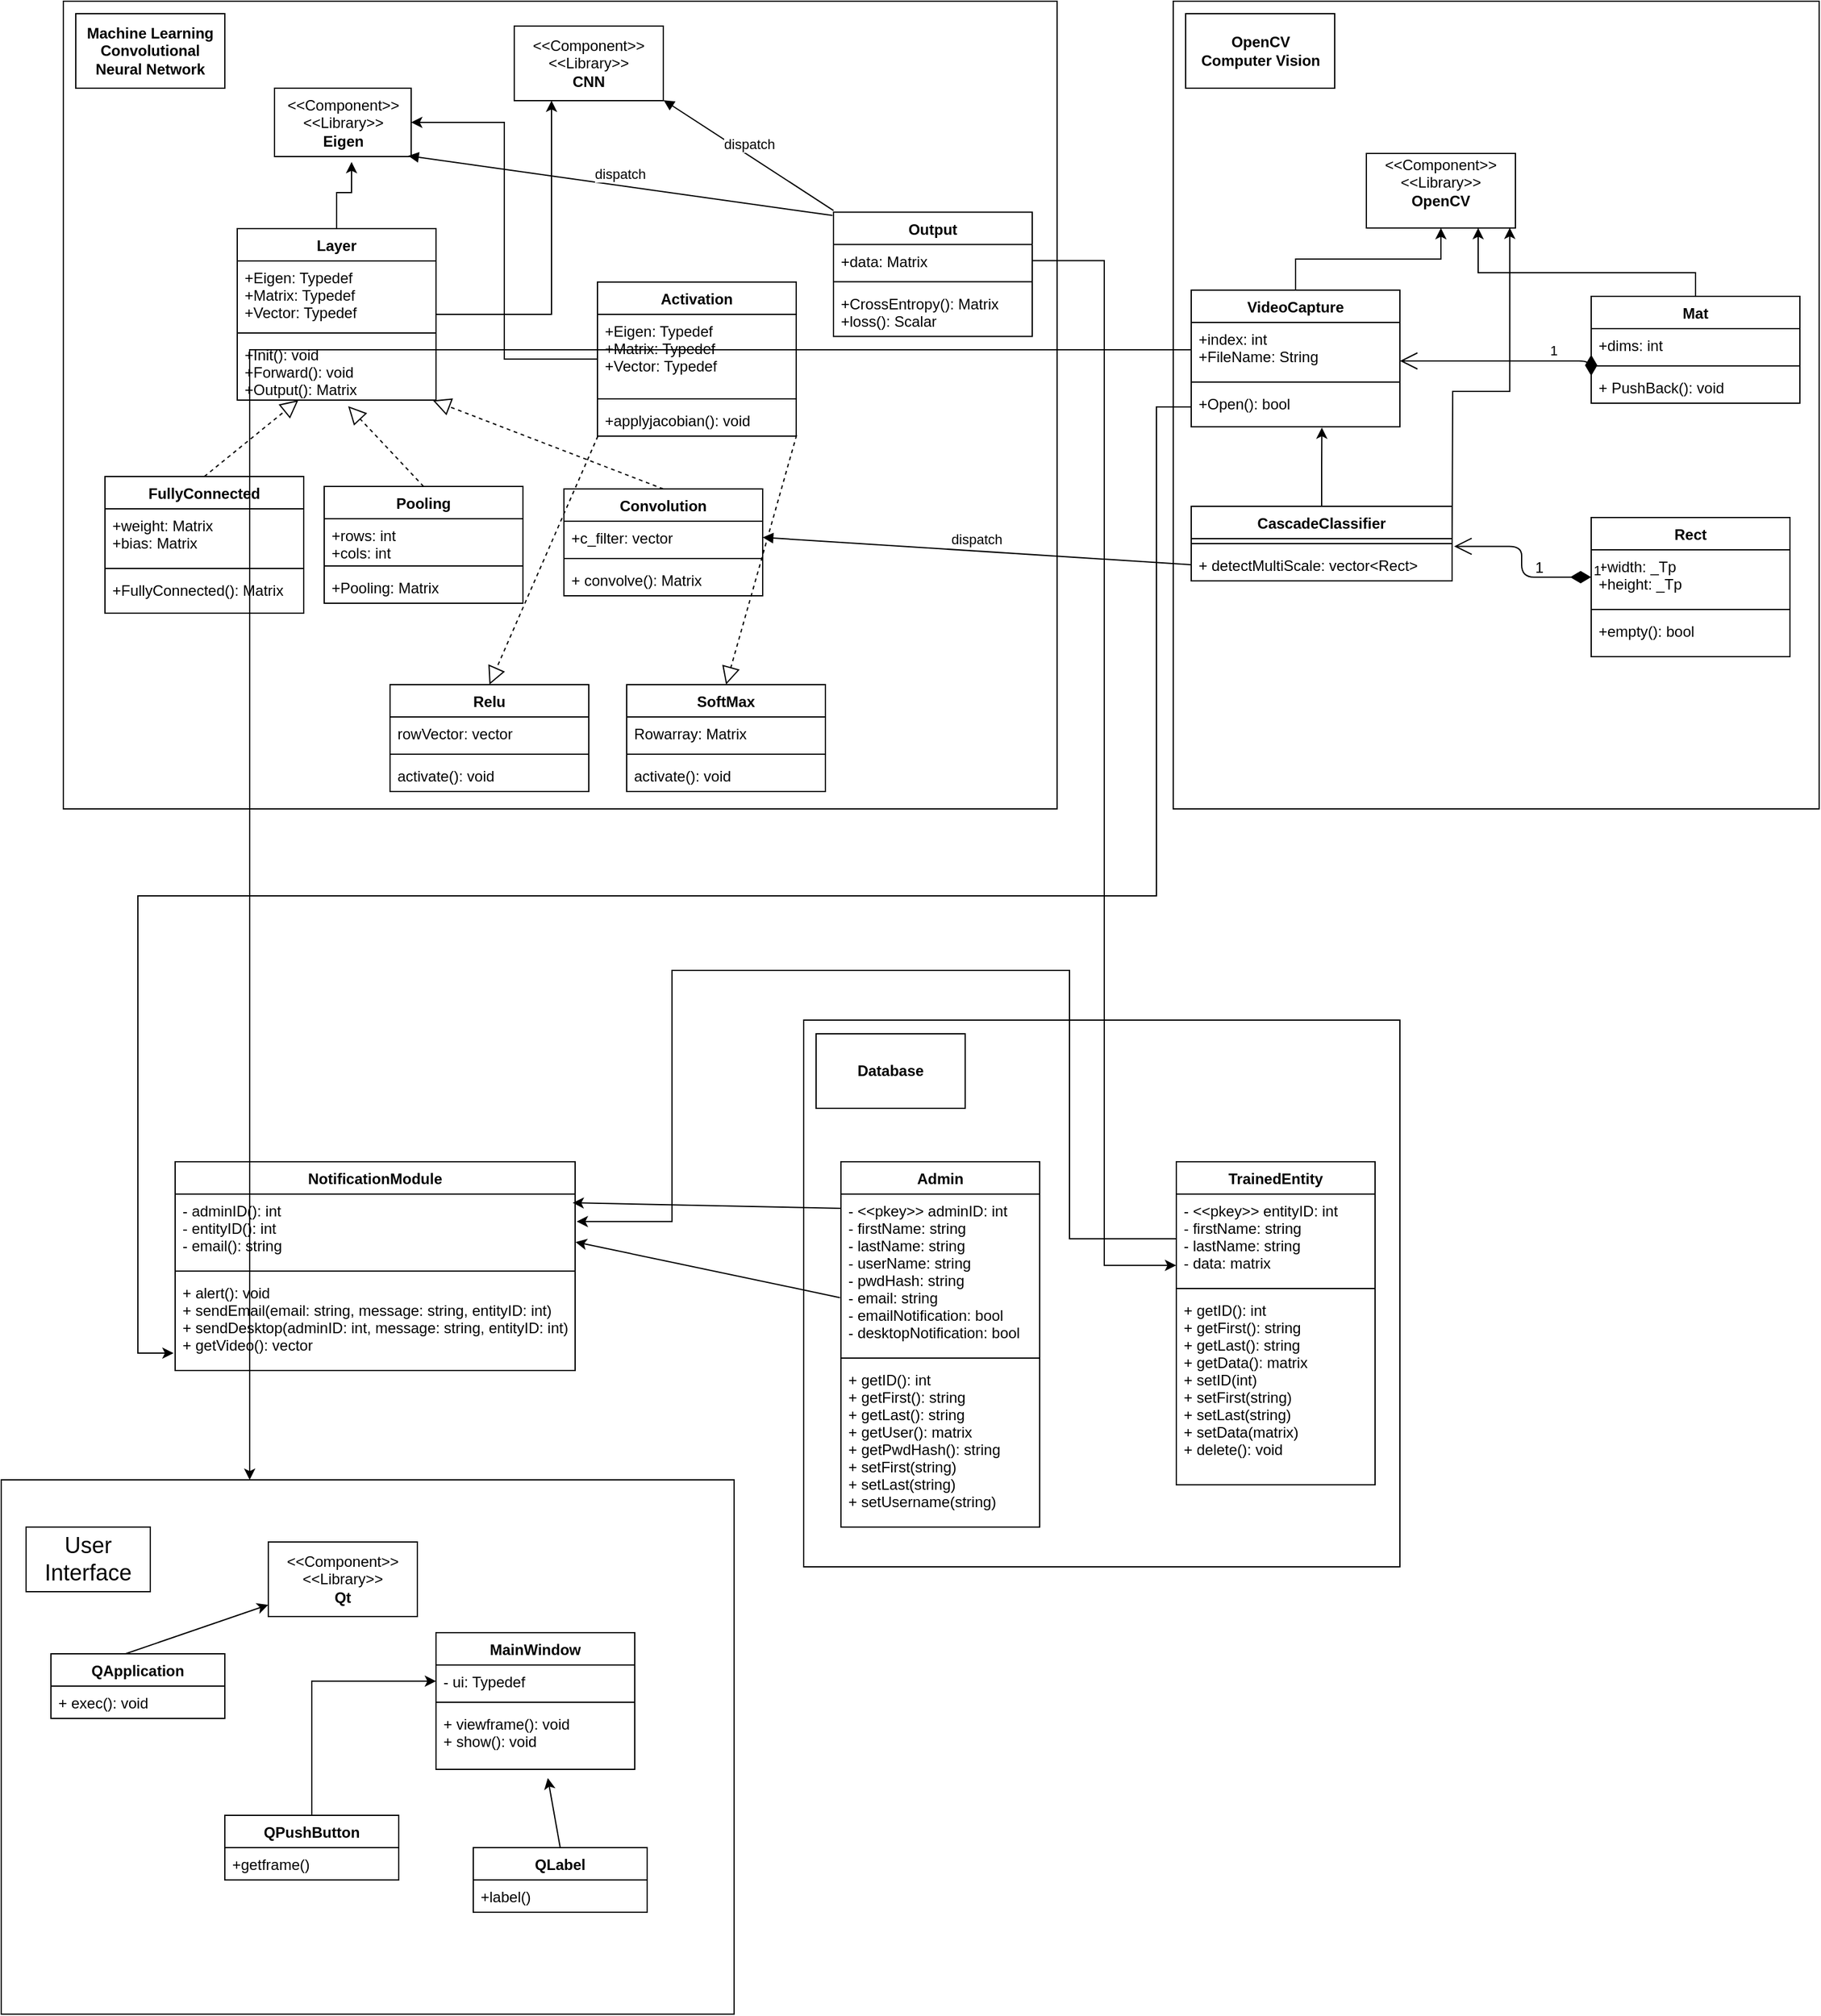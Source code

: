 <mxfile version="12.1.9" type="device" pages="1"><diagram id="gGj8hlAPbuvBa9j0r9ub" name="Page-1"><mxGraphModel dx="2048" dy="970" grid="1" gridSize="10" guides="1" tooltips="1" connect="1" arrows="1" fold="1" page="1" pageScale="1" pageWidth="827" pageHeight="1169" math="0" shadow="0"><root><mxCell id="0"/><mxCell id="1" parent="0"/><mxCell id="UK4jj6nzmnaJPhMJKR3X-210" value="" style="rounded=0;whiteSpace=wrap;html=1;" parent="1" vertex="1"><mxGeometry x="776" y="920" width="480" height="440" as="geometry"/></mxCell><mxCell id="UK4jj6nzmnaJPhMJKR3X-70" value="" style="rounded=0;whiteSpace=wrap;html=1;" parent="1" vertex="1"><mxGeometry x="1073.5" y="100" width="520" height="650" as="geometry"/></mxCell><mxCell id="UK4jj6nzmnaJPhMJKR3X-45" value="" style="rounded=0;whiteSpace=wrap;html=1;" parent="1" vertex="1"><mxGeometry x="180" y="100" width="800" height="650" as="geometry"/></mxCell><mxCell id="qWEIDCcOUkWOfasK1LQr-1" value="&amp;lt;&amp;lt;Component&amp;gt;&amp;gt;&lt;br&gt;&amp;lt;&amp;lt;Library&amp;gt;&amp;gt;&lt;br&gt;&lt;b&gt;CNN&lt;/b&gt;" style="rounded=0;whiteSpace=wrap;html=1;" parent="1" vertex="1"><mxGeometry x="543" y="120" width="120" height="60" as="geometry"/></mxCell><mxCell id="qWEIDCcOUkWOfasK1LQr-7" style="edgeStyle=orthogonalEdgeStyle;rounded=0;orthogonalLoop=1;jettySize=auto;html=1;entryX=0.25;entryY=1;entryDx=0;entryDy=0;" parent="1" source="qWEIDCcOUkWOfasK1LQr-2" target="qWEIDCcOUkWOfasK1LQr-1" edge="1"><mxGeometry relative="1" as="geometry"/></mxCell><mxCell id="qWEIDCcOUkWOfasK1LQr-35" style="edgeStyle=orthogonalEdgeStyle;rounded=0;orthogonalLoop=1;jettySize=auto;html=1;entryX=0.564;entryY=1.08;entryDx=0;entryDy=0;entryPerimeter=0;" parent="1" source="qWEIDCcOUkWOfasK1LQr-2" target="qWEIDCcOUkWOfasK1LQr-34" edge="1"><mxGeometry relative="1" as="geometry"/></mxCell><mxCell id="qWEIDCcOUkWOfasK1LQr-2" value="Layer" style="swimlane;fontStyle=1;align=center;verticalAlign=top;childLayout=stackLayout;horizontal=1;startSize=26;horizontalStack=0;resizeParent=1;resizeParentMax=0;resizeLast=0;collapsible=1;marginBottom=0;" parent="1" vertex="1"><mxGeometry x="320" y="283" width="160" height="138" as="geometry"/></mxCell><mxCell id="qWEIDCcOUkWOfasK1LQr-3" value="+Eigen: Typedef&#10;+Matrix: Typedef&#10;+Vector: Typedef" style="text;strokeColor=none;fillColor=none;align=left;verticalAlign=top;spacingLeft=4;spacingRight=4;overflow=hidden;rotatable=0;points=[[0,0.5],[1,0.5]];portConstraint=eastwest;" parent="qWEIDCcOUkWOfasK1LQr-2" vertex="1"><mxGeometry y="26" width="160" height="54" as="geometry"/></mxCell><mxCell id="qWEIDCcOUkWOfasK1LQr-4" value="" style="line;strokeWidth=1;fillColor=none;align=left;verticalAlign=middle;spacingTop=-1;spacingLeft=3;spacingRight=3;rotatable=0;labelPosition=right;points=[];portConstraint=eastwest;" parent="qWEIDCcOUkWOfasK1LQr-2" vertex="1"><mxGeometry y="80" width="160" height="8" as="geometry"/></mxCell><mxCell id="qWEIDCcOUkWOfasK1LQr-5" value="+Init(): void&#10;+Forward(): void&#10;+Output(): Matrix&#10;" style="text;strokeColor=none;fillColor=none;align=left;verticalAlign=top;spacingLeft=4;spacingRight=4;overflow=hidden;rotatable=0;points=[[0,0.5],[1,0.5]];portConstraint=eastwest;" parent="qWEIDCcOUkWOfasK1LQr-2" vertex="1"><mxGeometry y="88" width="160" height="50" as="geometry"/></mxCell><mxCell id="qWEIDCcOUkWOfasK1LQr-8" value="Convolution" style="swimlane;fontStyle=1;align=center;verticalAlign=top;childLayout=stackLayout;horizontal=1;startSize=26;horizontalStack=0;resizeParent=1;resizeParentMax=0;resizeLast=0;collapsible=1;marginBottom=0;" parent="1" vertex="1"><mxGeometry x="583" y="492.5" width="160" height="86" as="geometry"/></mxCell><mxCell id="qWEIDCcOUkWOfasK1LQr-9" value="+c_filter: vector" style="text;strokeColor=none;fillColor=none;align=left;verticalAlign=top;spacingLeft=4;spacingRight=4;overflow=hidden;rotatable=0;points=[[0,0.5],[1,0.5]];portConstraint=eastwest;" parent="qWEIDCcOUkWOfasK1LQr-8" vertex="1"><mxGeometry y="26" width="160" height="26" as="geometry"/></mxCell><mxCell id="qWEIDCcOUkWOfasK1LQr-10" value="" style="line;strokeWidth=1;fillColor=none;align=left;verticalAlign=middle;spacingTop=-1;spacingLeft=3;spacingRight=3;rotatable=0;labelPosition=right;points=[];portConstraint=eastwest;" parent="qWEIDCcOUkWOfasK1LQr-8" vertex="1"><mxGeometry y="52" width="160" height="8" as="geometry"/></mxCell><mxCell id="qWEIDCcOUkWOfasK1LQr-11" value="+ convolve(): Matrix" style="text;strokeColor=none;fillColor=none;align=left;verticalAlign=top;spacingLeft=4;spacingRight=4;overflow=hidden;rotatable=0;points=[[0,0.5],[1,0.5]];portConstraint=eastwest;" parent="qWEIDCcOUkWOfasK1LQr-8" vertex="1"><mxGeometry y="60" width="160" height="26" as="geometry"/></mxCell><mxCell id="qWEIDCcOUkWOfasK1LQr-14" value="FullyConnected" style="swimlane;fontStyle=1;align=center;verticalAlign=top;childLayout=stackLayout;horizontal=1;startSize=26;horizontalStack=0;resizeParent=1;resizeParentMax=0;resizeLast=0;collapsible=1;marginBottom=0;" parent="1" vertex="1"><mxGeometry x="213.5" y="482.5" width="160" height="110" as="geometry"/></mxCell><mxCell id="qWEIDCcOUkWOfasK1LQr-15" value="+weight: Matrix&#10;+bias: Matrix" style="text;strokeColor=none;fillColor=none;align=left;verticalAlign=top;spacingLeft=4;spacingRight=4;overflow=hidden;rotatable=0;points=[[0,0.5],[1,0.5]];portConstraint=eastwest;" parent="qWEIDCcOUkWOfasK1LQr-14" vertex="1"><mxGeometry y="26" width="160" height="44" as="geometry"/></mxCell><mxCell id="qWEIDCcOUkWOfasK1LQr-16" value="" style="line;strokeWidth=1;fillColor=none;align=left;verticalAlign=middle;spacingTop=-1;spacingLeft=3;spacingRight=3;rotatable=0;labelPosition=right;points=[];portConstraint=eastwest;" parent="qWEIDCcOUkWOfasK1LQr-14" vertex="1"><mxGeometry y="70" width="160" height="8" as="geometry"/></mxCell><mxCell id="qWEIDCcOUkWOfasK1LQr-17" value="+FullyConnected(): Matrix" style="text;strokeColor=none;fillColor=none;align=left;verticalAlign=top;spacingLeft=4;spacingRight=4;overflow=hidden;rotatable=0;points=[[0,0.5],[1,0.5]];portConstraint=eastwest;" parent="qWEIDCcOUkWOfasK1LQr-14" vertex="1"><mxGeometry y="78" width="160" height="32" as="geometry"/></mxCell><mxCell id="qWEIDCcOUkWOfasK1LQr-18" value="Pooling" style="swimlane;fontStyle=1;align=center;verticalAlign=top;childLayout=stackLayout;horizontal=1;startSize=26;horizontalStack=0;resizeParent=1;resizeParentMax=0;resizeLast=0;collapsible=1;marginBottom=0;" parent="1" vertex="1"><mxGeometry x="390" y="490.5" width="160" height="94" as="geometry"/></mxCell><mxCell id="qWEIDCcOUkWOfasK1LQr-19" value="+rows: int&#10;+cols: int" style="text;strokeColor=none;fillColor=none;align=left;verticalAlign=top;spacingLeft=4;spacingRight=4;overflow=hidden;rotatable=0;points=[[0,0.5],[1,0.5]];portConstraint=eastwest;" parent="qWEIDCcOUkWOfasK1LQr-18" vertex="1"><mxGeometry y="26" width="160" height="34" as="geometry"/></mxCell><mxCell id="qWEIDCcOUkWOfasK1LQr-20" value="" style="line;strokeWidth=1;fillColor=none;align=left;verticalAlign=middle;spacingTop=-1;spacingLeft=3;spacingRight=3;rotatable=0;labelPosition=right;points=[];portConstraint=eastwest;" parent="qWEIDCcOUkWOfasK1LQr-18" vertex="1"><mxGeometry y="60" width="160" height="8" as="geometry"/></mxCell><mxCell id="qWEIDCcOUkWOfasK1LQr-21" value="+Pooling: Matrix" style="text;strokeColor=none;fillColor=none;align=left;verticalAlign=top;spacingLeft=4;spacingRight=4;overflow=hidden;rotatable=0;points=[[0,0.5],[1,0.5]];portConstraint=eastwest;" parent="qWEIDCcOUkWOfasK1LQr-18" vertex="1"><mxGeometry y="68" width="160" height="26" as="geometry"/></mxCell><mxCell id="qWEIDCcOUkWOfasK1LQr-26" value="" style="endArrow=block;dashed=1;endFill=0;endSize=12;html=1;exitX=0.5;exitY=0;exitDx=0;exitDy=0;entryX=0.984;entryY=1.004;entryDx=0;entryDy=0;entryPerimeter=0;" parent="1" source="qWEIDCcOUkWOfasK1LQr-8" target="qWEIDCcOUkWOfasK1LQr-5" edge="1"><mxGeometry width="160" relative="1" as="geometry"><mxPoint x="780" y="438.5" as="sourcePoint"/><mxPoint x="896.8" y="429.5" as="targetPoint"/></mxGeometry></mxCell><mxCell id="qWEIDCcOUkWOfasK1LQr-27" value="" style="endArrow=block;dashed=1;endFill=0;endSize=12;html=1;exitX=0.5;exitY=0;exitDx=0;exitDy=0;" parent="1" source="qWEIDCcOUkWOfasK1LQr-14" target="qWEIDCcOUkWOfasK1LQr-5" edge="1"><mxGeometry width="160" relative="1" as="geometry"><mxPoint x="433" y="473" as="sourcePoint"/><mxPoint x="539.8" y="400" as="targetPoint"/></mxGeometry></mxCell><mxCell id="qWEIDCcOUkWOfasK1LQr-28" value="" style="endArrow=block;dashed=1;endFill=0;endSize=12;html=1;exitX=0.5;exitY=0;exitDx=0;exitDy=0;entryX=0.558;entryY=1.098;entryDx=0;entryDy=0;entryPerimeter=0;" parent="1" source="qWEIDCcOUkWOfasK1LQr-18" target="qWEIDCcOUkWOfasK1LQr-5" edge="1"><mxGeometry width="160" relative="1" as="geometry"><mxPoint x="616.5" y="462" as="sourcePoint"/><mxPoint x="723.3" y="389" as="targetPoint"/></mxGeometry></mxCell><mxCell id="qWEIDCcOUkWOfasK1LQr-41" style="edgeStyle=orthogonalEdgeStyle;rounded=0;orthogonalLoop=1;jettySize=auto;html=1;entryX=1;entryY=0.5;entryDx=0;entryDy=0;" parent="1" source="qWEIDCcOUkWOfasK1LQr-29" target="qWEIDCcOUkWOfasK1LQr-34" edge="1"><mxGeometry relative="1" as="geometry"/></mxCell><mxCell id="qWEIDCcOUkWOfasK1LQr-29" value="Activation" style="swimlane;fontStyle=1;align=center;verticalAlign=top;childLayout=stackLayout;horizontal=1;startSize=26;horizontalStack=0;resizeParent=1;resizeParentMax=0;resizeLast=0;collapsible=1;marginBottom=0;" parent="1" vertex="1"><mxGeometry x="610" y="326" width="160" height="124" as="geometry"/></mxCell><mxCell id="qWEIDCcOUkWOfasK1LQr-30" value="+Eigen: Typedef&#10;+Matrix: Typedef&#10;+Vector: Typedef" style="text;strokeColor=none;fillColor=none;align=left;verticalAlign=top;spacingLeft=4;spacingRight=4;overflow=hidden;rotatable=0;points=[[0,0.5],[1,0.5]];portConstraint=eastwest;" parent="qWEIDCcOUkWOfasK1LQr-29" vertex="1"><mxGeometry y="26" width="160" height="64" as="geometry"/></mxCell><mxCell id="qWEIDCcOUkWOfasK1LQr-31" value="" style="line;strokeWidth=1;fillColor=none;align=left;verticalAlign=middle;spacingTop=-1;spacingLeft=3;spacingRight=3;rotatable=0;labelPosition=right;points=[];portConstraint=eastwest;" parent="qWEIDCcOUkWOfasK1LQr-29" vertex="1"><mxGeometry y="90" width="160" height="8" as="geometry"/></mxCell><mxCell id="qWEIDCcOUkWOfasK1LQr-32" value="+applyjacobian(): void" style="text;strokeColor=none;fillColor=none;align=left;verticalAlign=top;spacingLeft=4;spacingRight=4;overflow=hidden;rotatable=0;points=[[0,0.5],[1,0.5]];portConstraint=eastwest;" parent="qWEIDCcOUkWOfasK1LQr-29" vertex="1"><mxGeometry y="98" width="160" height="26" as="geometry"/></mxCell><mxCell id="qWEIDCcOUkWOfasK1LQr-34" value="&amp;lt;&amp;lt;Component&amp;gt;&amp;gt;&lt;br&gt;&amp;lt;&amp;lt;Library&amp;gt;&amp;gt;&lt;br&gt;&lt;b&gt;Eigen&lt;/b&gt;" style="html=1;" parent="1" vertex="1"><mxGeometry x="350" y="170" width="110" height="55" as="geometry"/></mxCell><mxCell id="qWEIDCcOUkWOfasK1LQr-42" value="" style="endArrow=block;dashed=1;endFill=0;endSize=12;html=1;exitX=0.002;exitY=1;exitDx=0;exitDy=0;exitPerimeter=0;entryX=0.5;entryY=0;entryDx=0;entryDy=0;" parent="1" source="qWEIDCcOUkWOfasK1LQr-32" target="qWEIDCcOUkWOfasK1LQr-43" edge="1"><mxGeometry width="160" relative="1" as="geometry"><mxPoint x="190" y="620" as="sourcePoint"/><mxPoint x="390" y="640" as="targetPoint"/></mxGeometry></mxCell><mxCell id="qWEIDCcOUkWOfasK1LQr-43" value="Relu" style="swimlane;fontStyle=1;align=center;verticalAlign=top;childLayout=stackLayout;horizontal=1;startSize=26;horizontalStack=0;resizeParent=1;resizeParentMax=0;resizeLast=0;collapsible=1;marginBottom=0;" parent="1" vertex="1"><mxGeometry x="443" y="650" width="160" height="86" as="geometry"/></mxCell><mxCell id="qWEIDCcOUkWOfasK1LQr-44" value="rowVector: vector" style="text;strokeColor=none;fillColor=none;align=left;verticalAlign=top;spacingLeft=4;spacingRight=4;overflow=hidden;rotatable=0;points=[[0,0.5],[1,0.5]];portConstraint=eastwest;" parent="qWEIDCcOUkWOfasK1LQr-43" vertex="1"><mxGeometry y="26" width="160" height="26" as="geometry"/></mxCell><mxCell id="qWEIDCcOUkWOfasK1LQr-45" value="" style="line;strokeWidth=1;fillColor=none;align=left;verticalAlign=middle;spacingTop=-1;spacingLeft=3;spacingRight=3;rotatable=0;labelPosition=right;points=[];portConstraint=eastwest;" parent="qWEIDCcOUkWOfasK1LQr-43" vertex="1"><mxGeometry y="52" width="160" height="8" as="geometry"/></mxCell><mxCell id="qWEIDCcOUkWOfasK1LQr-46" value="activate(): void" style="text;strokeColor=none;fillColor=none;align=left;verticalAlign=top;spacingLeft=4;spacingRight=4;overflow=hidden;rotatable=0;points=[[0,0.5],[1,0.5]];portConstraint=eastwest;" parent="qWEIDCcOUkWOfasK1LQr-43" vertex="1"><mxGeometry y="60" width="160" height="26" as="geometry"/></mxCell><mxCell id="qWEIDCcOUkWOfasK1LQr-47" value="SoftMax" style="swimlane;fontStyle=1;align=center;verticalAlign=top;childLayout=stackLayout;horizontal=1;startSize=26;horizontalStack=0;resizeParent=1;resizeParentMax=0;resizeLast=0;collapsible=1;marginBottom=0;" parent="1" vertex="1"><mxGeometry x="633.5" y="650" width="160" height="86" as="geometry"/></mxCell><mxCell id="qWEIDCcOUkWOfasK1LQr-48" value="Rowarray: Matrix" style="text;strokeColor=none;fillColor=none;align=left;verticalAlign=top;spacingLeft=4;spacingRight=4;overflow=hidden;rotatable=0;points=[[0,0.5],[1,0.5]];portConstraint=eastwest;" parent="qWEIDCcOUkWOfasK1LQr-47" vertex="1"><mxGeometry y="26" width="160" height="26" as="geometry"/></mxCell><mxCell id="qWEIDCcOUkWOfasK1LQr-49" value="" style="line;strokeWidth=1;fillColor=none;align=left;verticalAlign=middle;spacingTop=-1;spacingLeft=3;spacingRight=3;rotatable=0;labelPosition=right;points=[];portConstraint=eastwest;" parent="qWEIDCcOUkWOfasK1LQr-47" vertex="1"><mxGeometry y="52" width="160" height="8" as="geometry"/></mxCell><mxCell id="qWEIDCcOUkWOfasK1LQr-50" value="activate(): void" style="text;strokeColor=none;fillColor=none;align=left;verticalAlign=top;spacingLeft=4;spacingRight=4;overflow=hidden;rotatable=0;points=[[0,0.5],[1,0.5]];portConstraint=eastwest;" parent="qWEIDCcOUkWOfasK1LQr-47" vertex="1"><mxGeometry y="60" width="160" height="26" as="geometry"/></mxCell><mxCell id="qWEIDCcOUkWOfasK1LQr-51" value="" style="endArrow=block;dashed=1;endFill=0;endSize=12;html=1;exitX=1.002;exitY=0.969;exitDx=0;exitDy=0;exitPerimeter=0;entryX=0.5;entryY=0;entryDx=0;entryDy=0;" parent="1" source="qWEIDCcOUkWOfasK1LQr-32" target="qWEIDCcOUkWOfasK1LQr-47" edge="1"><mxGeometry width="160" relative="1" as="geometry"><mxPoint x="620.32" y="412" as="sourcePoint"/><mxPoint x="400" y="650" as="targetPoint"/></mxGeometry></mxCell><mxCell id="qWEIDCcOUkWOfasK1LQr-52" value="Output" style="swimlane;fontStyle=1;align=center;verticalAlign=top;childLayout=stackLayout;horizontal=1;startSize=26;horizontalStack=0;resizeParent=1;resizeParentMax=0;resizeLast=0;collapsible=1;marginBottom=0;" parent="1" vertex="1"><mxGeometry x="800" y="269.8" width="160" height="100" as="geometry"/></mxCell><mxCell id="qWEIDCcOUkWOfasK1LQr-53" value="+data: Matrix" style="text;strokeColor=none;fillColor=none;align=left;verticalAlign=top;spacingLeft=4;spacingRight=4;overflow=hidden;rotatable=0;points=[[0,0.5],[1,0.5]];portConstraint=eastwest;" parent="qWEIDCcOUkWOfasK1LQr-52" vertex="1"><mxGeometry y="26" width="160" height="26" as="geometry"/></mxCell><mxCell id="qWEIDCcOUkWOfasK1LQr-54" value="" style="line;strokeWidth=1;fillColor=none;align=left;verticalAlign=middle;spacingTop=-1;spacingLeft=3;spacingRight=3;rotatable=0;labelPosition=right;points=[];portConstraint=eastwest;" parent="qWEIDCcOUkWOfasK1LQr-52" vertex="1"><mxGeometry y="52" width="160" height="8" as="geometry"/></mxCell><mxCell id="qWEIDCcOUkWOfasK1LQr-55" value="+CrossEntropy(): Matrix&#10;+loss(): Scalar " style="text;strokeColor=none;fillColor=none;align=left;verticalAlign=top;spacingLeft=4;spacingRight=4;overflow=hidden;rotatable=0;points=[[0,0.5],[1,0.5]];portConstraint=eastwest;" parent="qWEIDCcOUkWOfasK1LQr-52" vertex="1"><mxGeometry y="60" width="160" height="40" as="geometry"/></mxCell><mxCell id="qWEIDCcOUkWOfasK1LQr-58" value="dispatch" style="html=1;verticalAlign=bottom;endArrow=block;entryX=1.002;entryY=0.993;entryDx=0;entryDy=0;entryPerimeter=0;exitX=0;exitY=-0.014;exitDx=0;exitDy=0;exitPerimeter=0;" parent="1" source="qWEIDCcOUkWOfasK1LQr-52" target="qWEIDCcOUkWOfasK1LQr-1" edge="1"><mxGeometry width="80" relative="1" as="geometry"><mxPoint x="770" y="220" as="sourcePoint"/><mxPoint x="850" y="220" as="targetPoint"/></mxGeometry></mxCell><mxCell id="qWEIDCcOUkWOfasK1LQr-59" value="dispatch" style="html=1;verticalAlign=bottom;endArrow=block;entryX=0.978;entryY=0.989;entryDx=0;entryDy=0;entryPerimeter=0;exitX=-0.005;exitY=0.026;exitDx=0;exitDy=0;exitPerimeter=0;" parent="1" source="qWEIDCcOUkWOfasK1LQr-52" target="qWEIDCcOUkWOfasK1LQr-34" edge="1"><mxGeometry width="80" relative="1" as="geometry"><mxPoint x="800" y="297.4" as="sourcePoint"/><mxPoint x="663.24" y="208.58" as="targetPoint"/></mxGeometry></mxCell><mxCell id="UK4jj6nzmnaJPhMJKR3X-46" value="Machine Learning&lt;br&gt;Convolutional Neural Network" style="rounded=0;whiteSpace=wrap;html=1;fontStyle=1" parent="1" vertex="1"><mxGeometry x="190" y="110" width="120" height="60" as="geometry"/></mxCell><mxCell id="UK4jj6nzmnaJPhMJKR3X-47" value="&lt;br&gt;&amp;lt;&amp;lt;Component&amp;gt;&amp;gt;&lt;br&gt;&amp;lt;&amp;lt;Library&amp;gt;&amp;gt;&lt;br&gt;&lt;b&gt;OpenCV&lt;/b&gt;&lt;br&gt;&lt;br&gt;&lt;br&gt;" style="rounded=0;whiteSpace=wrap;html=1;" parent="1" vertex="1"><mxGeometry x="1229" y="222.5" width="120" height="60" as="geometry"/></mxCell><mxCell id="UK4jj6nzmnaJPhMJKR3X-48" style="edgeStyle=orthogonalEdgeStyle;rounded=0;orthogonalLoop=1;jettySize=auto;html=1;" parent="1" source="UK4jj6nzmnaJPhMJKR3X-49" target="UK4jj6nzmnaJPhMJKR3X-47" edge="1"><mxGeometry relative="1" as="geometry"/></mxCell><mxCell id="UK4jj6nzmnaJPhMJKR3X-49" value="VideoCapture" style="swimlane;fontStyle=1;align=center;verticalAlign=top;childLayout=stackLayout;horizontal=1;startSize=26;horizontalStack=0;resizeParent=1;resizeParentMax=0;resizeLast=0;collapsible=1;marginBottom=0;" parent="1" vertex="1"><mxGeometry x="1088" y="332.5" width="168" height="110" as="geometry"><mxRectangle x="224" y="210" width="112" height="28" as="alternateBounds"/></mxGeometry></mxCell><mxCell id="UK4jj6nzmnaJPhMJKR3X-50" value="+index: int &#10;+FileName: String" style="text;strokeColor=none;fillColor=none;align=left;verticalAlign=top;spacingLeft=4;spacingRight=4;overflow=hidden;rotatable=0;points=[[0,0.5],[1,0.5]];portConstraint=eastwest;" parent="UK4jj6nzmnaJPhMJKR3X-49" vertex="1"><mxGeometry y="26" width="168" height="44" as="geometry"/></mxCell><mxCell id="UK4jj6nzmnaJPhMJKR3X-51" value="" style="line;strokeWidth=1;fillColor=none;align=left;verticalAlign=middle;spacingTop=-1;spacingLeft=3;spacingRight=3;rotatable=0;labelPosition=right;points=[];portConstraint=eastwest;" parent="UK4jj6nzmnaJPhMJKR3X-49" vertex="1"><mxGeometry y="70" width="168" height="8" as="geometry"/></mxCell><mxCell id="UK4jj6nzmnaJPhMJKR3X-52" value="+Open(): bool&#10;" style="text;strokeColor=none;fillColor=none;align=left;verticalAlign=top;spacingLeft=4;spacingRight=4;overflow=hidden;rotatable=0;points=[[0,0.5],[1,0.5]];portConstraint=eastwest;" parent="UK4jj6nzmnaJPhMJKR3X-49" vertex="1"><mxGeometry y="78" width="168" height="32" as="geometry"/></mxCell><mxCell id="UK4jj6nzmnaJPhMJKR3X-53" style="edgeStyle=orthogonalEdgeStyle;rounded=0;orthogonalLoop=1;jettySize=auto;html=1;entryX=0.75;entryY=1;entryDx=0;entryDy=0;" parent="1" source="UK4jj6nzmnaJPhMJKR3X-54" target="UK4jj6nzmnaJPhMJKR3X-47" edge="1"><mxGeometry relative="1" as="geometry"><Array as="points"><mxPoint x="1494" y="318.5"/><mxPoint x="1319" y="318.5"/></Array></mxGeometry></mxCell><mxCell id="UK4jj6nzmnaJPhMJKR3X-54" value="Mat" style="swimlane;fontStyle=1;align=center;verticalAlign=top;childLayout=stackLayout;horizontal=1;startSize=26;horizontalStack=0;resizeParent=1;resizeParentMax=0;resizeLast=0;collapsible=1;marginBottom=0;" parent="1" vertex="1"><mxGeometry x="1410" y="337.5" width="168" height="86" as="geometry"/></mxCell><mxCell id="UK4jj6nzmnaJPhMJKR3X-55" value="+dims: int" style="text;strokeColor=none;fillColor=none;align=left;verticalAlign=top;spacingLeft=4;spacingRight=4;overflow=hidden;rotatable=0;points=[[0,0.5],[1,0.5]];portConstraint=eastwest;" parent="UK4jj6nzmnaJPhMJKR3X-54" vertex="1"><mxGeometry y="26" width="168" height="26" as="geometry"/></mxCell><mxCell id="UK4jj6nzmnaJPhMJKR3X-56" value="" style="line;strokeWidth=1;fillColor=none;align=left;verticalAlign=middle;spacingTop=-1;spacingLeft=3;spacingRight=3;rotatable=0;labelPosition=right;points=[];portConstraint=eastwest;" parent="UK4jj6nzmnaJPhMJKR3X-54" vertex="1"><mxGeometry y="52" width="168" height="8" as="geometry"/></mxCell><mxCell id="UK4jj6nzmnaJPhMJKR3X-57" value="+ PushBack(): void" style="text;strokeColor=none;fillColor=none;align=left;verticalAlign=top;spacingLeft=4;spacingRight=4;overflow=hidden;rotatable=0;points=[[0,0.5],[1,0.5]];portConstraint=eastwest;" parent="UK4jj6nzmnaJPhMJKR3X-54" vertex="1"><mxGeometry y="60" width="168" height="26" as="geometry"/></mxCell><mxCell id="UK4jj6nzmnaJPhMJKR3X-58" value="1" style="endArrow=open;html=1;endSize=12;startArrow=diamondThin;startSize=14;startFill=1;edgeStyle=orthogonalEdgeStyle;align=left;verticalAlign=bottom;exitX=0;exitY=0.808;exitDx=0;exitDy=0;exitPerimeter=0;" parent="1" source="UK4jj6nzmnaJPhMJKR3X-55" edge="1"><mxGeometry x="-0.5" relative="1" as="geometry"><mxPoint x="1298" y="598.5" as="sourcePoint"/><mxPoint x="1256" y="389.5" as="targetPoint"/><Array as="points"><mxPoint x="1410" y="389.5"/></Array><mxPoint as="offset"/></mxGeometry></mxCell><mxCell id="UK4jj6nzmnaJPhMJKR3X-59" style="edgeStyle=orthogonalEdgeStyle;rounded=0;orthogonalLoop=1;jettySize=auto;html=1;entryX=0.626;entryY=1.019;entryDx=0;entryDy=0;entryPerimeter=0;" parent="1" source="UK4jj6nzmnaJPhMJKR3X-60" target="UK4jj6nzmnaJPhMJKR3X-52" edge="1"><mxGeometry relative="1" as="geometry"/></mxCell><mxCell id="UK4jj6nzmnaJPhMJKR3X-60" value="CascadeClassifier" style="swimlane;fontStyle=1;align=center;verticalAlign=top;childLayout=stackLayout;horizontal=1;startSize=26;horizontalStack=0;resizeParent=1;resizeParentMax=0;resizeLast=0;collapsible=1;marginBottom=0;" parent="1" vertex="1"><mxGeometry x="1088" y="506.5" width="210" height="60" as="geometry"/></mxCell><mxCell id="UK4jj6nzmnaJPhMJKR3X-61" value="" style="line;strokeWidth=1;fillColor=none;align=left;verticalAlign=middle;spacingTop=-1;spacingLeft=3;spacingRight=3;rotatable=0;labelPosition=right;points=[];portConstraint=eastwest;" parent="UK4jj6nzmnaJPhMJKR3X-60" vertex="1"><mxGeometry y="26" width="210" height="8" as="geometry"/></mxCell><mxCell id="UK4jj6nzmnaJPhMJKR3X-62" value="+ detectMultiScale: vector&lt;Rect&gt;" style="text;strokeColor=none;fillColor=none;align=left;verticalAlign=top;spacingLeft=4;spacingRight=4;overflow=hidden;rotatable=0;points=[[0,0.5],[1,0.5]];portConstraint=eastwest;" parent="UK4jj6nzmnaJPhMJKR3X-60" vertex="1"><mxGeometry y="34" width="210" height="26" as="geometry"/></mxCell><mxCell id="UK4jj6nzmnaJPhMJKR3X-63" value="Rect" style="swimlane;fontStyle=1;align=center;verticalAlign=top;childLayout=stackLayout;horizontal=1;startSize=26;horizontalStack=0;resizeParent=1;resizeParentMax=0;resizeLast=0;collapsible=1;marginBottom=0;" parent="1" vertex="1"><mxGeometry x="1410" y="515.5" width="160" height="112" as="geometry"/></mxCell><mxCell id="UK4jj6nzmnaJPhMJKR3X-64" value="+width: _Tp&#10;+height: _Tp" style="text;strokeColor=none;fillColor=none;align=left;verticalAlign=top;spacingLeft=4;spacingRight=4;overflow=hidden;rotatable=0;points=[[0,0.5],[1,0.5]];portConstraint=eastwest;" parent="UK4jj6nzmnaJPhMJKR3X-63" vertex="1"><mxGeometry y="26" width="160" height="44" as="geometry"/></mxCell><mxCell id="UK4jj6nzmnaJPhMJKR3X-65" value="" style="line;strokeWidth=1;fillColor=none;align=left;verticalAlign=middle;spacingTop=-1;spacingLeft=3;spacingRight=3;rotatable=0;labelPosition=right;points=[];portConstraint=eastwest;" parent="UK4jj6nzmnaJPhMJKR3X-63" vertex="1"><mxGeometry y="70" width="160" height="8" as="geometry"/></mxCell><mxCell id="UK4jj6nzmnaJPhMJKR3X-66" value="+empty(): bool" style="text;strokeColor=none;fillColor=none;align=left;verticalAlign=top;spacingLeft=4;spacingRight=4;overflow=hidden;rotatable=0;points=[[0,0.5],[1,0.5]];portConstraint=eastwest;" parent="UK4jj6nzmnaJPhMJKR3X-63" vertex="1"><mxGeometry y="78" width="160" height="34" as="geometry"/></mxCell><mxCell id="UK4jj6nzmnaJPhMJKR3X-67" value="1" style="endArrow=open;html=1;endSize=12;startArrow=diamondThin;startSize=14;startFill=1;edgeStyle=orthogonalEdgeStyle;align=left;verticalAlign=bottom;exitX=0;exitY=0.5;exitDx=0;exitDy=0;entryX=1.008;entryY=-0.069;entryDx=0;entryDy=0;entryPerimeter=0;" parent="1" source="UK4jj6nzmnaJPhMJKR3X-64" target="UK4jj6nzmnaJPhMJKR3X-62" edge="1"><mxGeometry x="-1" y="3" relative="1" as="geometry"><mxPoint x="1289" y="668.5" as="sourcePoint"/><mxPoint x="1354" y="626.5" as="targetPoint"/></mxGeometry></mxCell><mxCell id="UK4jj6nzmnaJPhMJKR3X-68" value="1" style="text;html=1;resizable=0;points=[];autosize=1;align=left;verticalAlign=top;spacingTop=-4;" parent="1" vertex="1"><mxGeometry x="1363" y="545.5" width="28" height="14" as="geometry"/></mxCell><mxCell id="UK4jj6nzmnaJPhMJKR3X-69" style="edgeStyle=orthogonalEdgeStyle;rounded=0;orthogonalLoop=1;jettySize=auto;html=1;entryX=0.962;entryY=0.997;entryDx=0;entryDy=0;entryPerimeter=0;" parent="1" target="UK4jj6nzmnaJPhMJKR3X-47" edge="1"><mxGeometry relative="1" as="geometry"><mxPoint x="1298" y="545.5" as="sourcePoint"/></mxGeometry></mxCell><mxCell id="UK4jj6nzmnaJPhMJKR3X-71" value="OpenCV&lt;br&gt;Computer Vision" style="rounded=0;whiteSpace=wrap;html=1;fontStyle=1" parent="1" vertex="1"><mxGeometry x="1083.5" y="110" width="120" height="60" as="geometry"/></mxCell><mxCell id="UK4jj6nzmnaJPhMJKR3X-98" value="dispatch" style="html=1;verticalAlign=bottom;endArrow=block;entryX=1;entryY=0.5;entryDx=0;entryDy=0;exitX=0;exitY=0.5;exitDx=0;exitDy=0;" parent="1" source="UK4jj6nzmnaJPhMJKR3X-62" target="qWEIDCcOUkWOfasK1LQr-9" edge="1"><mxGeometry width="80" relative="1" as="geometry"><mxPoint x="1143.5" y="518.5" as="sourcePoint"/><mxPoint x="1006.74" y="429.68" as="targetPoint"/></mxGeometry></mxCell><mxCell id="UK4jj6nzmnaJPhMJKR3X-201" value="&lt;span&gt;Database&lt;/span&gt;" style="rounded=0;whiteSpace=wrap;html=1;fontStyle=1" parent="1" vertex="1"><mxGeometry x="786" y="931" width="120" height="60" as="geometry"/></mxCell><mxCell id="UK4jj6nzmnaJPhMJKR3X-202" value="TrainedEntity" style="swimlane;fontStyle=1;align=center;verticalAlign=top;childLayout=stackLayout;horizontal=1;startSize=26;horizontalStack=0;resizeParent=1;resizeParentMax=0;resizeLast=0;collapsible=1;marginBottom=0;" parent="1" vertex="1"><mxGeometry x="1076" y="1034" width="160" height="260" as="geometry"/></mxCell><mxCell id="UK4jj6nzmnaJPhMJKR3X-203" value="- &lt;&lt;pkey&gt;&gt; entityID: int &#10;- firstName: string&#10;- lastName: string&#10;- data: matrix" style="text;strokeColor=none;fillColor=none;align=left;verticalAlign=top;spacingLeft=4;spacingRight=4;overflow=hidden;rotatable=0;points=[[0,0.5],[1,0.5]];portConstraint=eastwest;fontStyle=0" parent="UK4jj6nzmnaJPhMJKR3X-202" vertex="1"><mxGeometry y="26" width="160" height="72" as="geometry"/></mxCell><mxCell id="UK4jj6nzmnaJPhMJKR3X-204" value="" style="line;strokeWidth=1;fillColor=none;align=left;verticalAlign=middle;spacingTop=-1;spacingLeft=3;spacingRight=3;rotatable=0;labelPosition=right;points=[];portConstraint=eastwest;" parent="UK4jj6nzmnaJPhMJKR3X-202" vertex="1"><mxGeometry y="98" width="160" height="8" as="geometry"/></mxCell><mxCell id="UK4jj6nzmnaJPhMJKR3X-205" value="+ getID(): int&#10;+ getFirst(): string&#10;+ getLast(): string&#10;+ getData(): matrix&#10;+ setID(int)&#10;+ setFirst(string)&#10;+ setLast(string)&#10;+ setData(matrix)&#10;+ delete(): void" style="text;strokeColor=none;fillColor=none;align=left;verticalAlign=top;spacingLeft=4;spacingRight=4;overflow=hidden;rotatable=0;points=[[0,0.5],[1,0.5]];portConstraint=eastwest;" parent="UK4jj6nzmnaJPhMJKR3X-202" vertex="1"><mxGeometry y="106" width="160" height="154" as="geometry"/></mxCell><mxCell id="UK4jj6nzmnaJPhMJKR3X-206" value="Admin" style="swimlane;fontStyle=1;align=center;verticalAlign=top;childLayout=stackLayout;horizontal=1;startSize=26;horizontalStack=0;resizeParent=1;resizeParentMax=0;resizeLast=0;collapsible=1;marginBottom=0;" parent="1" vertex="1"><mxGeometry x="806" y="1034" width="160" height="294" as="geometry"/></mxCell><mxCell id="UK4jj6nzmnaJPhMJKR3X-207" value="- &lt;&lt;pkey&gt;&gt; adminID: int &#10;- firstName: string&#10;- lastName: string&#10;- userName: string&#10;- pwdHash: string&#10;- email: string&#10;- emailNotification: bool&#10;- desktopNotification: bool&#10;" style="text;strokeColor=none;fillColor=none;align=left;verticalAlign=top;spacingLeft=4;spacingRight=4;overflow=hidden;rotatable=0;points=[[0,0.5],[1,0.5]];portConstraint=eastwest;fontStyle=0" parent="UK4jj6nzmnaJPhMJKR3X-206" vertex="1"><mxGeometry y="26" width="160" height="128" as="geometry"/></mxCell><mxCell id="UK4jj6nzmnaJPhMJKR3X-208" value="" style="line;strokeWidth=1;fillColor=none;align=left;verticalAlign=middle;spacingTop=-1;spacingLeft=3;spacingRight=3;rotatable=0;labelPosition=right;points=[];portConstraint=eastwest;" parent="UK4jj6nzmnaJPhMJKR3X-206" vertex="1"><mxGeometry y="154" width="160" height="8" as="geometry"/></mxCell><mxCell id="UK4jj6nzmnaJPhMJKR3X-209" value="+ getID(): int&#10;+ getFirst(): string&#10;+ getLast(): string&#10;+ getUser(): matrix&#10;+ getPwdHash(): string&#10;+ setFirst(string)&#10;+ setLast(string)&#10;+ setUsername(string)" style="text;strokeColor=none;fillColor=none;align=left;verticalAlign=top;spacingLeft=4;spacingRight=4;overflow=hidden;rotatable=0;points=[[0,0.5],[1,0.5]];portConstraint=eastwest;" parent="UK4jj6nzmnaJPhMJKR3X-206" vertex="1"><mxGeometry y="162" width="160" height="132" as="geometry"/></mxCell><mxCell id="UK4jj6nzmnaJPhMJKR3X-224" style="edgeStyle=orthogonalEdgeStyle;rounded=0;orthogonalLoop=1;jettySize=auto;html=1;exitX=1;exitY=0.5;exitDx=0;exitDy=0;entryX=-0.001;entryY=0.797;entryDx=0;entryDy=0;entryPerimeter=0;" parent="1" source="qWEIDCcOUkWOfasK1LQr-53" target="UK4jj6nzmnaJPhMJKR3X-203" edge="1"><mxGeometry relative="1" as="geometry"/></mxCell><mxCell id="UK4jj6nzmnaJPhMJKR3X-225" value="NotificationModule" style="swimlane;fontStyle=1;align=center;verticalAlign=top;childLayout=stackLayout;horizontal=1;startSize=26;horizontalStack=0;resizeParent=1;resizeParentMax=0;resizeLast=0;collapsible=1;marginBottom=0;" parent="1" vertex="1"><mxGeometry x="270" y="1034" width="322" height="168" as="geometry"/></mxCell><mxCell id="UK4jj6nzmnaJPhMJKR3X-226" value="- adminID(): int &#10;- entityID(): int&#10;- email(): string" style="text;strokeColor=none;fillColor=none;align=left;verticalAlign=top;spacingLeft=4;spacingRight=4;overflow=hidden;rotatable=0;points=[[0,0.5],[1,0.5]];portConstraint=eastwest;fontStyle=0" parent="UK4jj6nzmnaJPhMJKR3X-225" vertex="1"><mxGeometry y="26" width="322" height="58" as="geometry"/></mxCell><mxCell id="UK4jj6nzmnaJPhMJKR3X-227" value="" style="line;strokeWidth=1;fillColor=none;align=left;verticalAlign=middle;spacingTop=-1;spacingLeft=3;spacingRight=3;rotatable=0;labelPosition=right;points=[];portConstraint=eastwest;" parent="UK4jj6nzmnaJPhMJKR3X-225" vertex="1"><mxGeometry y="84" width="322" height="8" as="geometry"/></mxCell><mxCell id="UK4jj6nzmnaJPhMJKR3X-228" value="+ alert(): void&#10;+ sendEmail(email: string, message: string, entityID: int)&#10;+ sendDesktop(adminID: int, message: string, entityID: int)&#10;+ getVideo(): vector" style="text;strokeColor=none;fillColor=none;align=left;verticalAlign=top;spacingLeft=4;spacingRight=4;overflow=hidden;rotatable=0;points=[[0,0.5],[1,0.5]];portConstraint=eastwest;" parent="UK4jj6nzmnaJPhMJKR3X-225" vertex="1"><mxGeometry y="92" width="322" height="76" as="geometry"/></mxCell><mxCell id="UK4jj6nzmnaJPhMJKR3X-230" value="" style="endArrow=classic;html=1;exitX=0.002;exitY=0.09;exitDx=0;exitDy=0;exitPerimeter=0;" parent="1" source="UK4jj6nzmnaJPhMJKR3X-207" edge="1"><mxGeometry width="50" height="50" relative="1" as="geometry"><mxPoint x="690" y="1080" as="sourcePoint"/><mxPoint x="590" y="1067" as="targetPoint"/></mxGeometry></mxCell><mxCell id="UK4jj6nzmnaJPhMJKR3X-231" style="edgeStyle=orthogonalEdgeStyle;rounded=0;orthogonalLoop=1;jettySize=auto;html=1;exitX=0;exitY=0.5;exitDx=0;exitDy=0;entryX=1.004;entryY=0.381;entryDx=0;entryDy=0;entryPerimeter=0;" parent="1" source="UK4jj6nzmnaJPhMJKR3X-203" target="UK4jj6nzmnaJPhMJKR3X-226" edge="1"><mxGeometry relative="1" as="geometry"><Array as="points"><mxPoint x="990" y="1096"/><mxPoint x="990" y="880"/><mxPoint x="670" y="880"/><mxPoint x="670" y="1082"/></Array></mxGeometry></mxCell><mxCell id="UK4jj6nzmnaJPhMJKR3X-232" value="" style="endArrow=classic;html=1;exitX=-0.005;exitY=0.651;exitDx=0;exitDy=0;exitPerimeter=0;entryX=1.001;entryY=0.665;entryDx=0;entryDy=0;entryPerimeter=0;" parent="1" source="UK4jj6nzmnaJPhMJKR3X-207" target="UK4jj6nzmnaJPhMJKR3X-226" edge="1"><mxGeometry width="50" height="50" relative="1" as="geometry"><mxPoint x="670" y="1170" as="sourcePoint"/><mxPoint x="720" y="1120" as="targetPoint"/></mxGeometry></mxCell><mxCell id="UK4jj6nzmnaJPhMJKR3X-233" style="edgeStyle=orthogonalEdgeStyle;rounded=0;orthogonalLoop=1;jettySize=auto;html=1;exitX=0;exitY=0.5;exitDx=0;exitDy=0;entryX=-0.004;entryY=0.816;entryDx=0;entryDy=0;entryPerimeter=0;" parent="1" source="UK4jj6nzmnaJPhMJKR3X-52" target="UK4jj6nzmnaJPhMJKR3X-228" edge="1"><mxGeometry relative="1" as="geometry"><Array as="points"><mxPoint x="1060" y="427"/><mxPoint x="1060" y="820"/><mxPoint x="240" y="820"/><mxPoint x="240" y="1188"/></Array></mxGeometry></mxCell><mxCell id="QDHJYoqIND5_PNw1o6kF-2" value="&lt;font style=&quot;font-size: 18px&quot;&gt;User Interface&lt;/font&gt;" style="rounded=0;whiteSpace=wrap;html=1;" vertex="1" parent="1"><mxGeometry x="150" y="1328" width="100" height="52" as="geometry"/></mxCell><mxCell id="QDHJYoqIND5_PNw1o6kF-3" value="&amp;lt;&amp;lt;Component&amp;gt;&amp;gt;&lt;br&gt;&amp;lt;&amp;lt;Library&amp;gt;&amp;gt;&lt;br&gt;&lt;b&gt;Qt&lt;/b&gt;" style="rounded=0;whiteSpace=wrap;html=1;" vertex="1" parent="1"><mxGeometry x="345" y="1340" width="120" height="60" as="geometry"/></mxCell><mxCell id="QDHJYoqIND5_PNw1o6kF-6" value="QApplication" style="swimlane;fontStyle=1;childLayout=stackLayout;horizontal=1;startSize=26;fillColor=none;horizontalStack=0;resizeParent=1;resizeParentMax=0;resizeLast=0;collapsible=1;marginBottom=0;" vertex="1" parent="1"><mxGeometry x="170" y="1430" width="140" height="52" as="geometry"/></mxCell><mxCell id="QDHJYoqIND5_PNw1o6kF-7" value="+ exec(): void" style="text;strokeColor=none;fillColor=none;align=left;verticalAlign=top;spacingLeft=4;spacingRight=4;overflow=hidden;rotatable=0;points=[[0,0.5],[1,0.5]];portConstraint=eastwest;" vertex="1" parent="QDHJYoqIND5_PNw1o6kF-6"><mxGeometry y="26" width="140" height="26" as="geometry"/></mxCell><mxCell id="QDHJYoqIND5_PNw1o6kF-10" value="" style="endArrow=classic;html=1;" edge="1" parent="1" target="QDHJYoqIND5_PNw1o6kF-3"><mxGeometry width="50" height="50" relative="1" as="geometry"><mxPoint x="230" y="1430" as="sourcePoint"/><mxPoint x="280" y="1380" as="targetPoint"/></mxGeometry></mxCell><mxCell id="QDHJYoqIND5_PNw1o6kF-11" value="MainWindow" style="swimlane;fontStyle=1;align=center;verticalAlign=top;childLayout=stackLayout;horizontal=1;startSize=26;horizontalStack=0;resizeParent=1;resizeParentMax=0;resizeLast=0;collapsible=1;marginBottom=0;" vertex="1" parent="1"><mxGeometry x="480" y="1413" width="160" height="110" as="geometry"/></mxCell><mxCell id="QDHJYoqIND5_PNw1o6kF-12" value="- ui: Typedef" style="text;strokeColor=none;fillColor=none;align=left;verticalAlign=top;spacingLeft=4;spacingRight=4;overflow=hidden;rotatable=0;points=[[0,0.5],[1,0.5]];portConstraint=eastwest;" vertex="1" parent="QDHJYoqIND5_PNw1o6kF-11"><mxGeometry y="26" width="160" height="26" as="geometry"/></mxCell><mxCell id="QDHJYoqIND5_PNw1o6kF-13" value="" style="line;strokeWidth=1;fillColor=none;align=left;verticalAlign=middle;spacingTop=-1;spacingLeft=3;spacingRight=3;rotatable=0;labelPosition=right;points=[];portConstraint=eastwest;" vertex="1" parent="QDHJYoqIND5_PNw1o6kF-11"><mxGeometry y="52" width="160" height="8" as="geometry"/></mxCell><mxCell id="QDHJYoqIND5_PNw1o6kF-14" value="+ viewframe(): void&#10;+ show(): void" style="text;strokeColor=none;fillColor=none;align=left;verticalAlign=top;spacingLeft=4;spacingRight=4;overflow=hidden;rotatable=0;points=[[0,0.5],[1,0.5]];portConstraint=eastwest;" vertex="1" parent="QDHJYoqIND5_PNw1o6kF-11"><mxGeometry y="60" width="160" height="50" as="geometry"/></mxCell><mxCell id="QDHJYoqIND5_PNw1o6kF-21" style="edgeStyle=orthogonalEdgeStyle;rounded=0;orthogonalLoop=1;jettySize=auto;html=1;" edge="1" parent="1" source="QDHJYoqIND5_PNw1o6kF-17" target="QDHJYoqIND5_PNw1o6kF-12"><mxGeometry relative="1" as="geometry"/></mxCell><mxCell id="QDHJYoqIND5_PNw1o6kF-17" value="QPushButton" style="swimlane;fontStyle=1;childLayout=stackLayout;horizontal=1;startSize=26;fillColor=none;horizontalStack=0;resizeParent=1;resizeParentMax=0;resizeLast=0;collapsible=1;marginBottom=0;" vertex="1" parent="1"><mxGeometry x="310" y="1560" width="140" height="52" as="geometry"/></mxCell><mxCell id="QDHJYoqIND5_PNw1o6kF-18" value="+getframe()" style="text;strokeColor=none;fillColor=none;align=left;verticalAlign=top;spacingLeft=4;spacingRight=4;overflow=hidden;rotatable=0;points=[[0,0.5],[1,0.5]];portConstraint=eastwest;" vertex="1" parent="QDHJYoqIND5_PNw1o6kF-17"><mxGeometry y="26" width="140" height="26" as="geometry"/></mxCell><mxCell id="QDHJYoqIND5_PNw1o6kF-22" value="QLabel" style="swimlane;fontStyle=1;childLayout=stackLayout;horizontal=1;startSize=26;fillColor=none;horizontalStack=0;resizeParent=1;resizeParentMax=0;resizeLast=0;collapsible=1;marginBottom=0;" vertex="1" parent="1"><mxGeometry x="510" y="1586" width="140" height="52" as="geometry"/></mxCell><mxCell id="QDHJYoqIND5_PNw1o6kF-23" value="+label()" style="text;strokeColor=none;fillColor=none;align=left;verticalAlign=top;spacingLeft=4;spacingRight=4;overflow=hidden;rotatable=0;points=[[0,0.5],[1,0.5]];portConstraint=eastwest;" vertex="1" parent="QDHJYoqIND5_PNw1o6kF-22"><mxGeometry y="26" width="140" height="26" as="geometry"/></mxCell><mxCell id="QDHJYoqIND5_PNw1o6kF-30" value="" style="endArrow=classic;html=1;" edge="1" parent="1"><mxGeometry width="50" height="50" relative="1" as="geometry"><mxPoint x="580" y="1586" as="sourcePoint"/><mxPoint x="570" y="1530" as="targetPoint"/></mxGeometry></mxCell><mxCell id="QDHJYoqIND5_PNw1o6kF-32" value="" style="rounded=0;whiteSpace=wrap;html=1;fillColor=none;" vertex="1" parent="1"><mxGeometry x="130" y="1290" width="590" height="430" as="geometry"/></mxCell><mxCell id="QDHJYoqIND5_PNw1o6kF-33" style="edgeStyle=orthogonalEdgeStyle;rounded=0;orthogonalLoop=1;jettySize=auto;html=1;" edge="1" parent="1" source="UK4jj6nzmnaJPhMJKR3X-50" target="QDHJYoqIND5_PNw1o6kF-32"><mxGeometry relative="1" as="geometry"><mxPoint x="910" y="860" as="targetPoint"/><Array as="points"><mxPoint x="330" y="380"/></Array></mxGeometry></mxCell></root></mxGraphModel></diagram></mxfile>